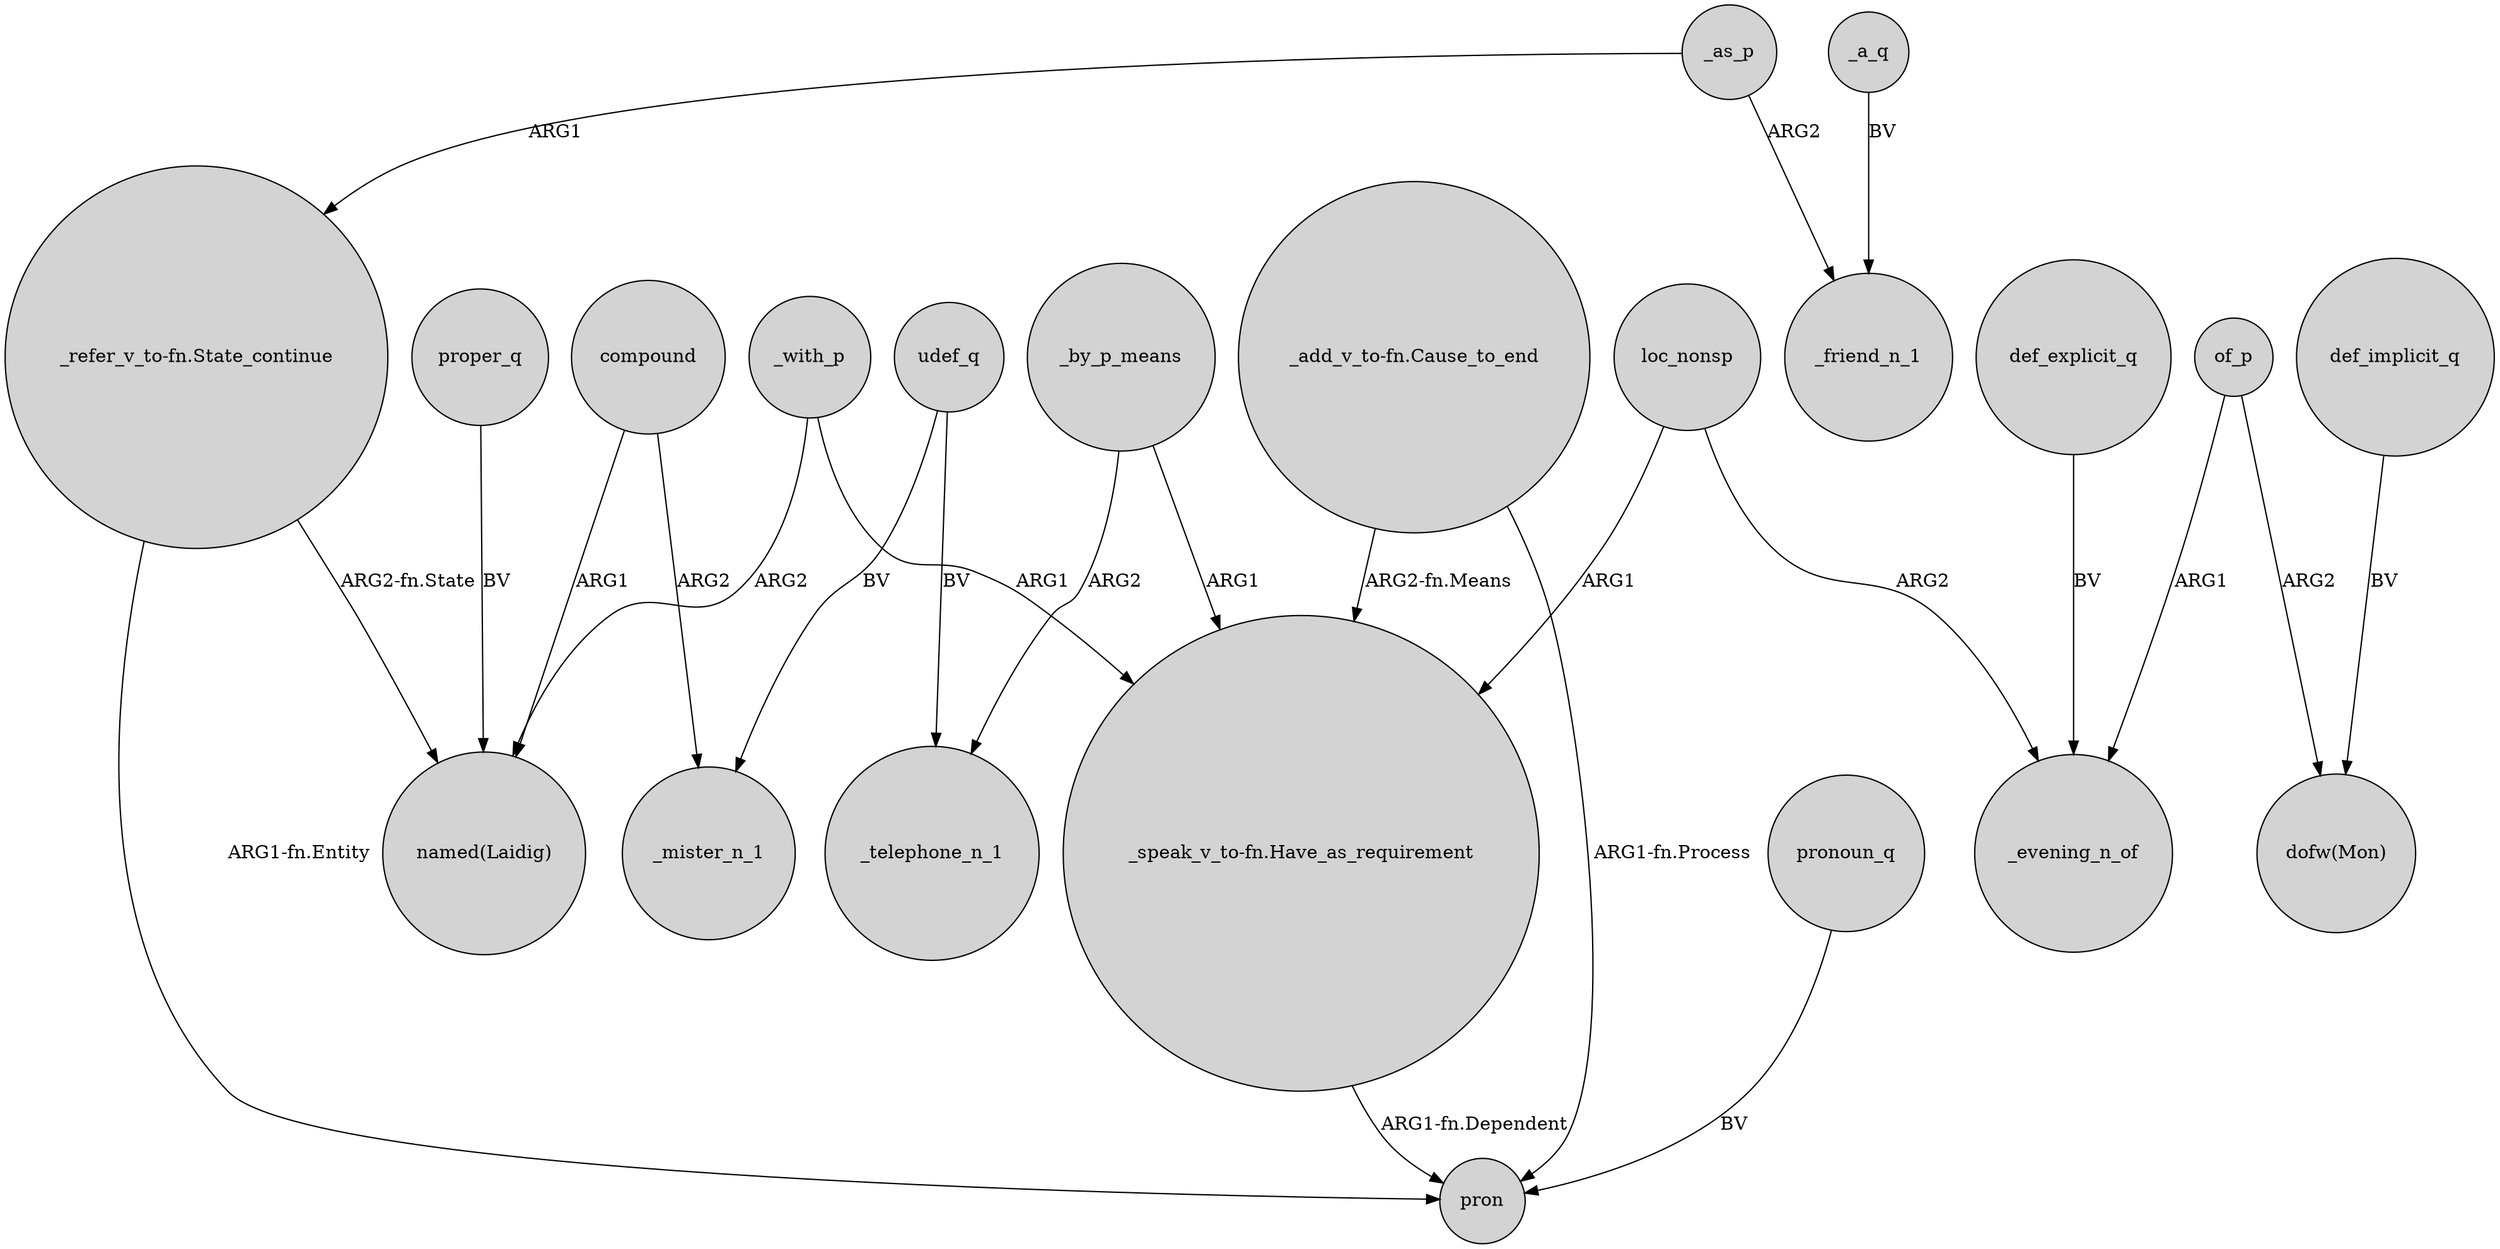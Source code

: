 digraph {
	node [shape=circle style=filled]
	proper_q -> "named(Laidig)" [label=BV]
	def_explicit_q -> _evening_n_of [label=BV]
	compound -> _mister_n_1 [label=ARG2]
	udef_q -> _telephone_n_1 [label=BV]
	_as_p -> _friend_n_1 [label=ARG2]
	_with_p -> "named(Laidig)" [label=ARG2]
	def_implicit_q -> "dofw(Mon)" [label=BV]
	_as_p -> "_refer_v_to-fn.State_continue" [label=ARG1]
	"_add_v_to-fn.Cause_to_end" -> "_speak_v_to-fn.Have_as_requirement" [label="ARG2-fn.Means"]
	of_p -> "dofw(Mon)" [label=ARG2]
	udef_q -> _mister_n_1 [label=BV]
	_by_p_means -> "_speak_v_to-fn.Have_as_requirement" [label=ARG1]
	pronoun_q -> pron [label=BV]
	compound -> "named(Laidig)" [label=ARG1]
	"_refer_v_to-fn.State_continue" -> pron [label="ARG1-fn.Entity"]
	"_speak_v_to-fn.Have_as_requirement" -> pron [label="ARG1-fn.Dependent"]
	_a_q -> _friend_n_1 [label=BV]
	"_refer_v_to-fn.State_continue" -> "named(Laidig)" [label="ARG2-fn.State"]
	_with_p -> "_speak_v_to-fn.Have_as_requirement" [label=ARG1]
	loc_nonsp -> _evening_n_of [label=ARG2]
	loc_nonsp -> "_speak_v_to-fn.Have_as_requirement" [label=ARG1]
	of_p -> _evening_n_of [label=ARG1]
	"_add_v_to-fn.Cause_to_end" -> pron [label="ARG1-fn.Process"]
	_by_p_means -> _telephone_n_1 [label=ARG2]
}
